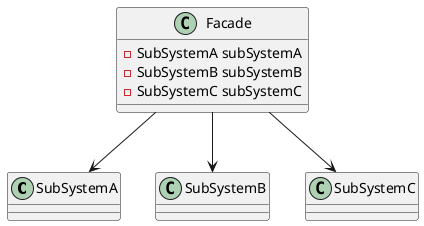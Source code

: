 @startuml

class SubSystemA 
class SubSystemB
class SubSystemC

class Facade {
- SubSystemA subSystemA
- SubSystemB subSystemB
- SubSystemC subSystemC
}

Facade --> SubSystemA
Facade --> SubSystemB
Facade --> SubSystemC

@enduml